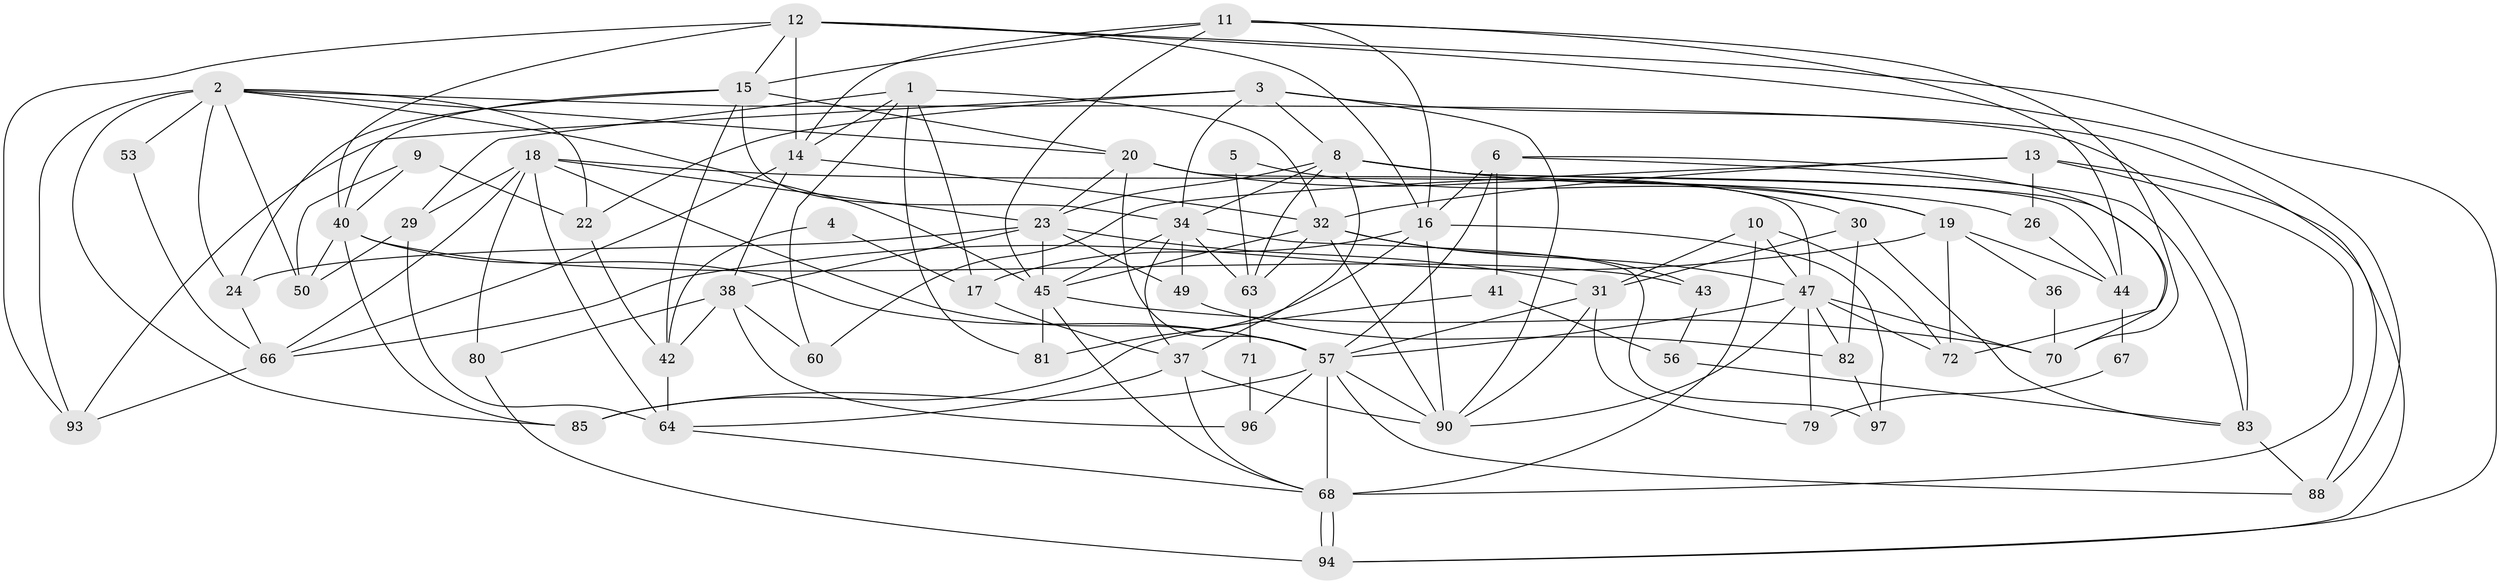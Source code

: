 // original degree distribution, {3: 0.29, 7: 0.03, 2: 0.14, 5: 0.19, 4: 0.24, 6: 0.08, 8: 0.02, 9: 0.01}
// Generated by graph-tools (version 1.1) at 2025/11/02/21/25 10:11:14]
// undirected, 64 vertices, 160 edges
graph export_dot {
graph [start="1"]
  node [color=gray90,style=filled];
  1 [super="+39"];
  2 [super="+86"];
  3 [super="+25"];
  4;
  5;
  6 [super="+7"];
  8 [super="+84"];
  9 [super="+33"];
  10 [super="+28"];
  11 [super="+73"];
  12 [super="+35"];
  13 [super="+21"];
  14 [super="+65"];
  15 [super="+75"];
  16 [super="+27"];
  17 [super="+58"];
  18 [super="+55"];
  19;
  20 [super="+46"];
  22;
  23 [super="+51"];
  24;
  26;
  29;
  30 [super="+52"];
  31 [super="+54"];
  32 [super="+99"];
  34 [super="+78"];
  36;
  37 [super="+48"];
  38 [super="+100"];
  40 [super="+59"];
  41;
  42;
  43 [super="+74"];
  44 [super="+62"];
  45 [super="+61"];
  47 [super="+76"];
  49;
  50;
  53;
  56;
  57 [super="+89"];
  60;
  63 [super="+91"];
  64 [super="+77"];
  66 [super="+87"];
  67;
  68 [super="+69"];
  70;
  71;
  72;
  79;
  80;
  81;
  82 [super="+95"];
  83 [super="+92"];
  85;
  88;
  90 [super="+98"];
  93;
  94;
  96;
  97;
  1 -- 29;
  1 -- 32;
  1 -- 17;
  1 -- 81;
  1 -- 60;
  1 -- 14;
  2 -- 85;
  2 -- 22;
  2 -- 24;
  2 -- 50;
  2 -- 93;
  2 -- 83;
  2 -- 53;
  2 -- 20;
  2 -- 45;
  3 -- 88;
  3 -- 34;
  3 -- 22;
  3 -- 8;
  3 -- 90;
  3 -- 93;
  4 -- 42;
  4 -- 17;
  5 -- 19;
  5 -- 63;
  6 -- 16;
  6 -- 72;
  6 -- 41;
  6 -- 57;
  6 -- 83;
  8 -- 23;
  8 -- 34 [weight=2];
  8 -- 37;
  8 -- 70;
  8 -- 44;
  8 -- 19;
  8 -- 63;
  9 -- 22;
  9 -- 50;
  9 -- 40;
  10 -- 72;
  10 -- 31;
  10 -- 68;
  10 -- 47;
  11 -- 45;
  11 -- 14;
  11 -- 16;
  11 -- 44;
  11 -- 70;
  11 -- 15;
  12 -- 88;
  12 -- 40;
  12 -- 94;
  12 -- 16;
  12 -- 93;
  12 -- 14;
  12 -- 15;
  13 -- 60;
  13 -- 94;
  13 -- 32;
  13 -- 26;
  13 -- 68;
  14 -- 32;
  14 -- 38;
  14 -- 66;
  15 -- 40;
  15 -- 34;
  15 -- 20;
  15 -- 24;
  15 -- 42;
  16 -- 17;
  16 -- 81;
  16 -- 97;
  16 -- 90;
  17 -- 37;
  18 -- 80;
  18 -- 23;
  18 -- 29;
  18 -- 66;
  18 -- 57;
  18 -- 26;
  18 -- 64;
  19 -- 66;
  19 -- 36;
  19 -- 72;
  19 -- 44;
  20 -- 57;
  20 -- 47;
  20 -- 23;
  20 -- 30 [weight=2];
  22 -- 42;
  23 -- 24;
  23 -- 45;
  23 -- 49;
  23 -- 38;
  23 -- 31;
  24 -- 66;
  26 -- 44;
  29 -- 50;
  29 -- 64;
  30 -- 82;
  30 -- 31;
  30 -- 83;
  31 -- 57;
  31 -- 79;
  31 -- 90;
  32 -- 63;
  32 -- 43;
  32 -- 45;
  32 -- 90;
  32 -- 47;
  34 -- 37;
  34 -- 97;
  34 -- 49;
  34 -- 45;
  34 -- 63;
  36 -- 70;
  37 -- 68;
  37 -- 90;
  37 -- 64;
  38 -- 60;
  38 -- 80;
  38 -- 96;
  38 -- 42;
  40 -- 57;
  40 -- 85;
  40 -- 50;
  40 -- 43;
  41 -- 85;
  41 -- 56;
  42 -- 64;
  43 -- 56;
  44 -- 67;
  45 -- 68;
  45 -- 81;
  45 -- 70;
  47 -- 70;
  47 -- 79;
  47 -- 90;
  47 -- 82;
  47 -- 72;
  47 -- 57;
  49 -- 82;
  53 -- 66;
  56 -- 83;
  57 -- 85;
  57 -- 88;
  57 -- 96;
  57 -- 68;
  57 -- 90;
  63 -- 71;
  64 -- 68;
  66 -- 93;
  67 -- 79;
  68 -- 94;
  68 -- 94;
  71 -- 96;
  80 -- 94;
  82 -- 97;
  83 -- 88;
}
